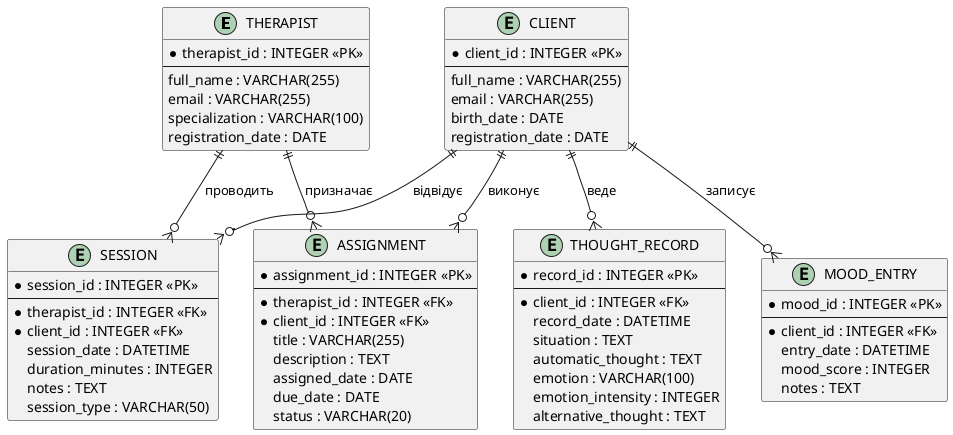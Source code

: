 @startuml CBT_Journal

entity "THERAPIST" as therapist {
  * therapist_id : INTEGER <<PK>>
  --
  full_name : VARCHAR(255)
  email : VARCHAR(255)
  specialization : VARCHAR(100)
  registration_date : DATE
}

entity "CLIENT" as client {
  * client_id : INTEGER <<PK>>
  --
  full_name : VARCHAR(255)
  email : VARCHAR(255)
  birth_date : DATE
  registration_date : DATE
}

entity "SESSION" as session {
  * session_id : INTEGER <<PK>>
  --
  * therapist_id : INTEGER <<FK>>
  * client_id : INTEGER <<FK>>
  session_date : DATETIME
  duration_minutes : INTEGER
  notes : TEXT
  session_type : VARCHAR(50)
}

entity "THOUGHT_RECORD" as thought {
  * record_id : INTEGER <<PK>>
  --
  * client_id : INTEGER <<FK>>
  record_date : DATETIME
  situation : TEXT
  automatic_thought : TEXT
  emotion : VARCHAR(100)
  emotion_intensity : INTEGER
  alternative_thought : TEXT
}

entity "MOOD_ENTRY" as mood {
  * mood_id : INTEGER <<PK>>
  --
  * client_id : INTEGER <<FK>>
  entry_date : DATETIME
  mood_score : INTEGER
  notes : TEXT
}

entity "ASSIGNMENT" as assignment {
  * assignment_id : INTEGER <<PK>>
  --
  * therapist_id : INTEGER <<FK>>
  * client_id : INTEGER <<FK>>
  title : VARCHAR(255)
  description : TEXT
  assigned_date : DATE
  due_date : DATE
  status : VARCHAR(20)
}

therapist ||--o{ session : "проводить"
client ||--o{ session : "відвідує"
client ||--o{ thought : "веде"
client ||--o{ mood : "записує"
therapist ||--o{ assignment : "призначає"
client ||--o{ assignment : "виконує"

@enduml